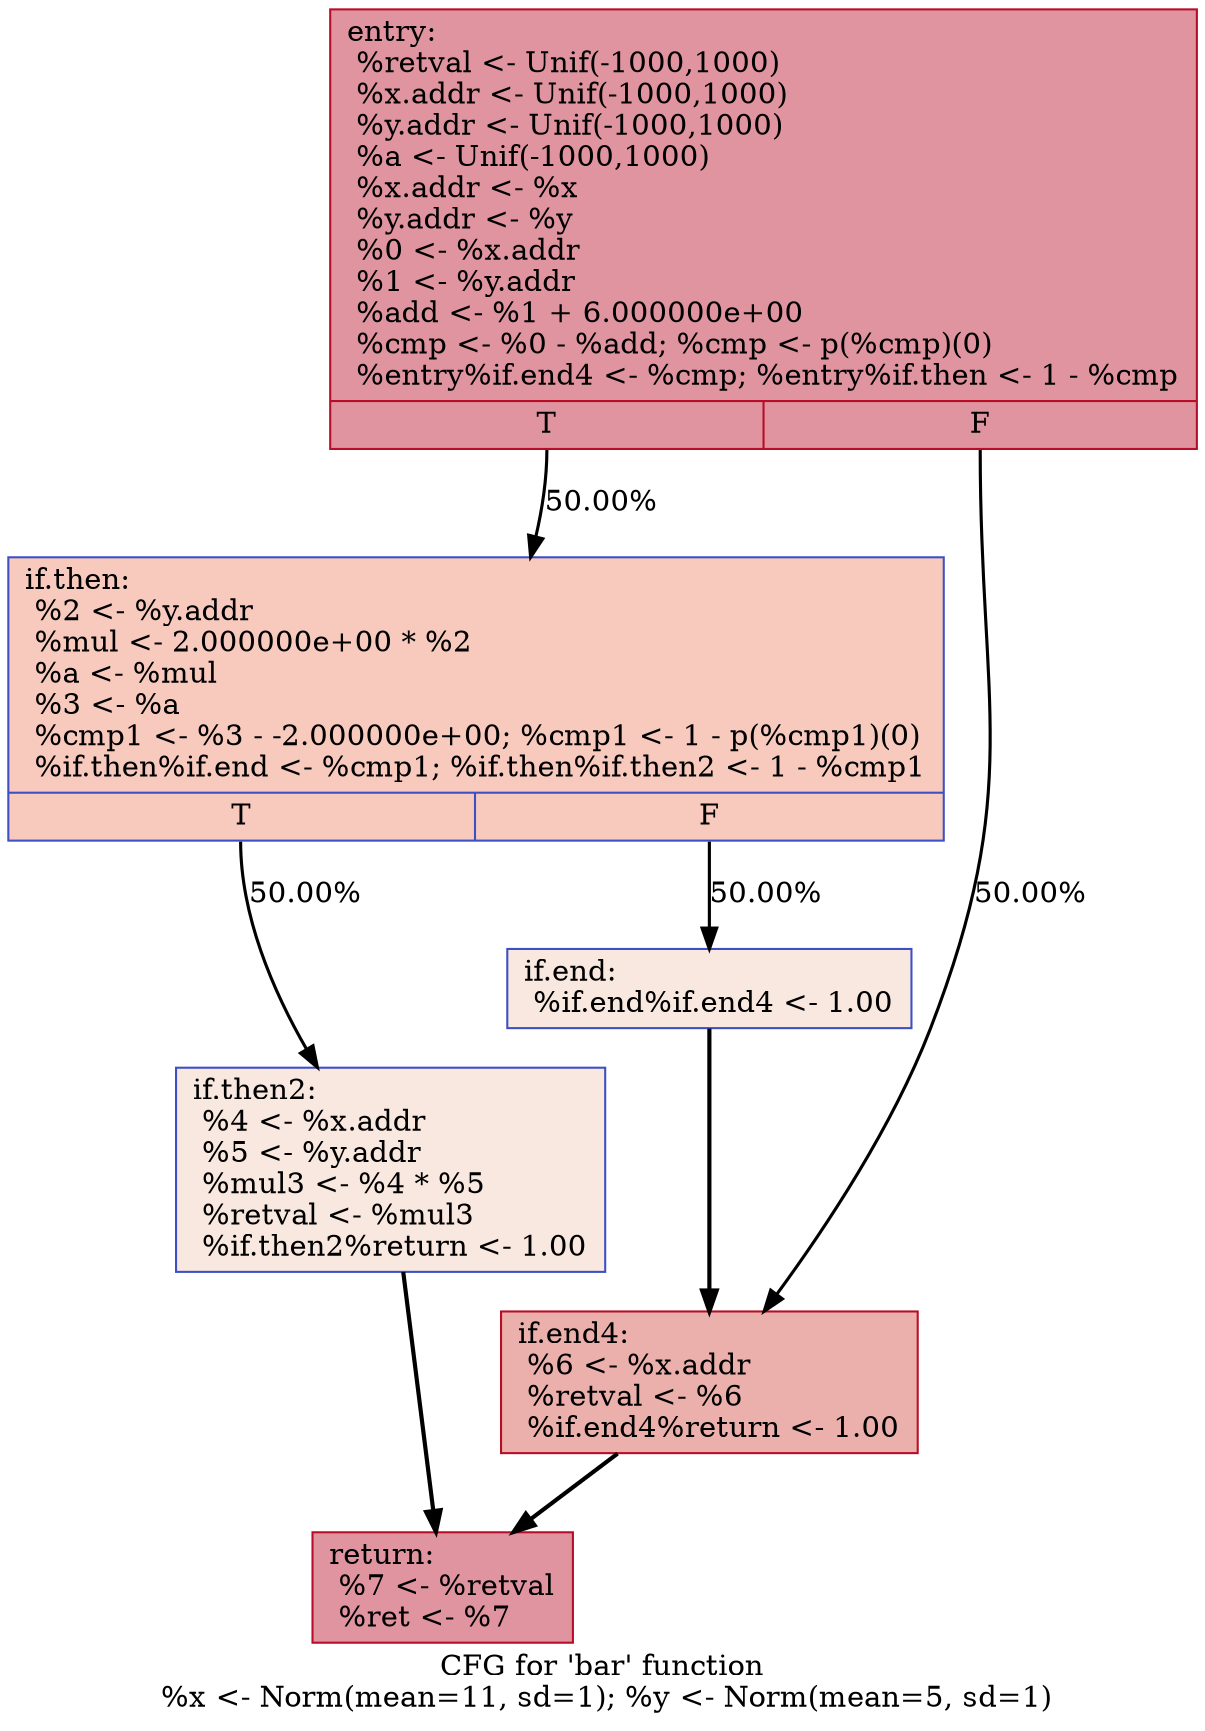 digraph "CFG for 'bar' function" {
    label = "CFG for 'bar' function\n %x \<- Norm(mean=11, sd=1); %y \<- Norm(mean=5, sd=1)";

    Node0x1ab53e0 [shape = record,color = "#b70d28ff", style = filled, fillcolor = "#b70d2870",label = "{entry:\l
	   %retval \<- Unif(-1000,1000)\l
	   %x.addr \<- Unif(-1000,1000)\l
	   %y.addr \<- Unif(-1000,1000)\l
	   %a \<- Unif(-1000,1000)\l
	   %x.addr \<- %x\l
	   %y.addr \<- %y\l
	   %0 \<- %x.addr\l
	   %1 \<- %y.addr\l
	   %add \<- %1 + 6.000000e+00\l
	   %cmp \<- %0 - %add; %cmp \<- p(%cmp)(0)\l
	   %entry%if.end4 \<- %cmp; %entry%if.then \<- 1 - %cmp\l
	   |{<s0>T|<s1>F}}"];
    Node0x1ab53e0: s0 -> Node0x1ab7820 [label = "50.00%" penwidth = 1.50];
    Node0x1ab53e0: s1 -> Node0x1ab7890 [label = "50.00%" penwidth = 1.50];
    Node0x1ab7820 [shape = record,color = "#3d50c3ff", style = filled, fillcolor = "#ef886b70",label = "{if.then:                                          \l
       %2 \<- %y.addr\l
       %mul \<- 2.000000e+00 * %2\l
       %a \<- %mul\l
       %3 \<- %a\l
       %cmp1 \<- %3 - -2.000000e+00; %cmp1 \<- 1 - p(%cmp1)(0)\l
       %if.then%if.end \<- %cmp1; %if.then%if.then2 \<- 1 - %cmp1\l
       |{<s0>T|<s1>F}}"];
    Node0x1ab7820: s0 -> Node0x1ab97f0 [label = "50.00%" penwidth = 1.50];
    Node0x1ab7820: s1 -> Node0x1ab9870 [label = "50.00%" penwidth = 1.50];
    Node0x1ab97f0 [shape = record,color = "#3d50c3ff", style = filled, fillcolor = "#f1ccb870",label = "{if.then2:                                         \l
    %4 \<- %x.addr\l
    %5 \<- %y.addr\l
    %mul3 \<- %4 * %5\l
    %retval \<- %mul3\l
    %if.then2%return \<- 1.00\l}"];
    Node0x1ab97f0 -> Node0x1ab0d90 [penwidth = 2];
    Node0x1ab9870 [shape = record,color = "#3d50c3ff", style = filled, fillcolor = "#f1ccb870",label = "{if.end:                                           \l
    %if.end%if.end4 \<- 1.00\l}"];
    Node0x1ab9870 -> Node0x1ab7890 [penwidth = 2];
    Node0x1ab7890 [shape = record,color = "#b70d28ff", style = filled, fillcolor = "#d24b4070",label = "{if.end4:                                          \l
    %6 \<- %x.addr\l
    %retval \<- %6\l
    %if.end4%return \<- 1.00\l}"];
    Node0x1ab7890 -> Node0x1ab0d90 [penwidth = 2];
    Node0x1ab0d90 [shape = record,color = "#b70d28ff", style = filled, fillcolor = "#b70d2870",label = "{return:                                           \l
    %7 \<- %retval\l
    %ret \<- %7\l}"];
}
